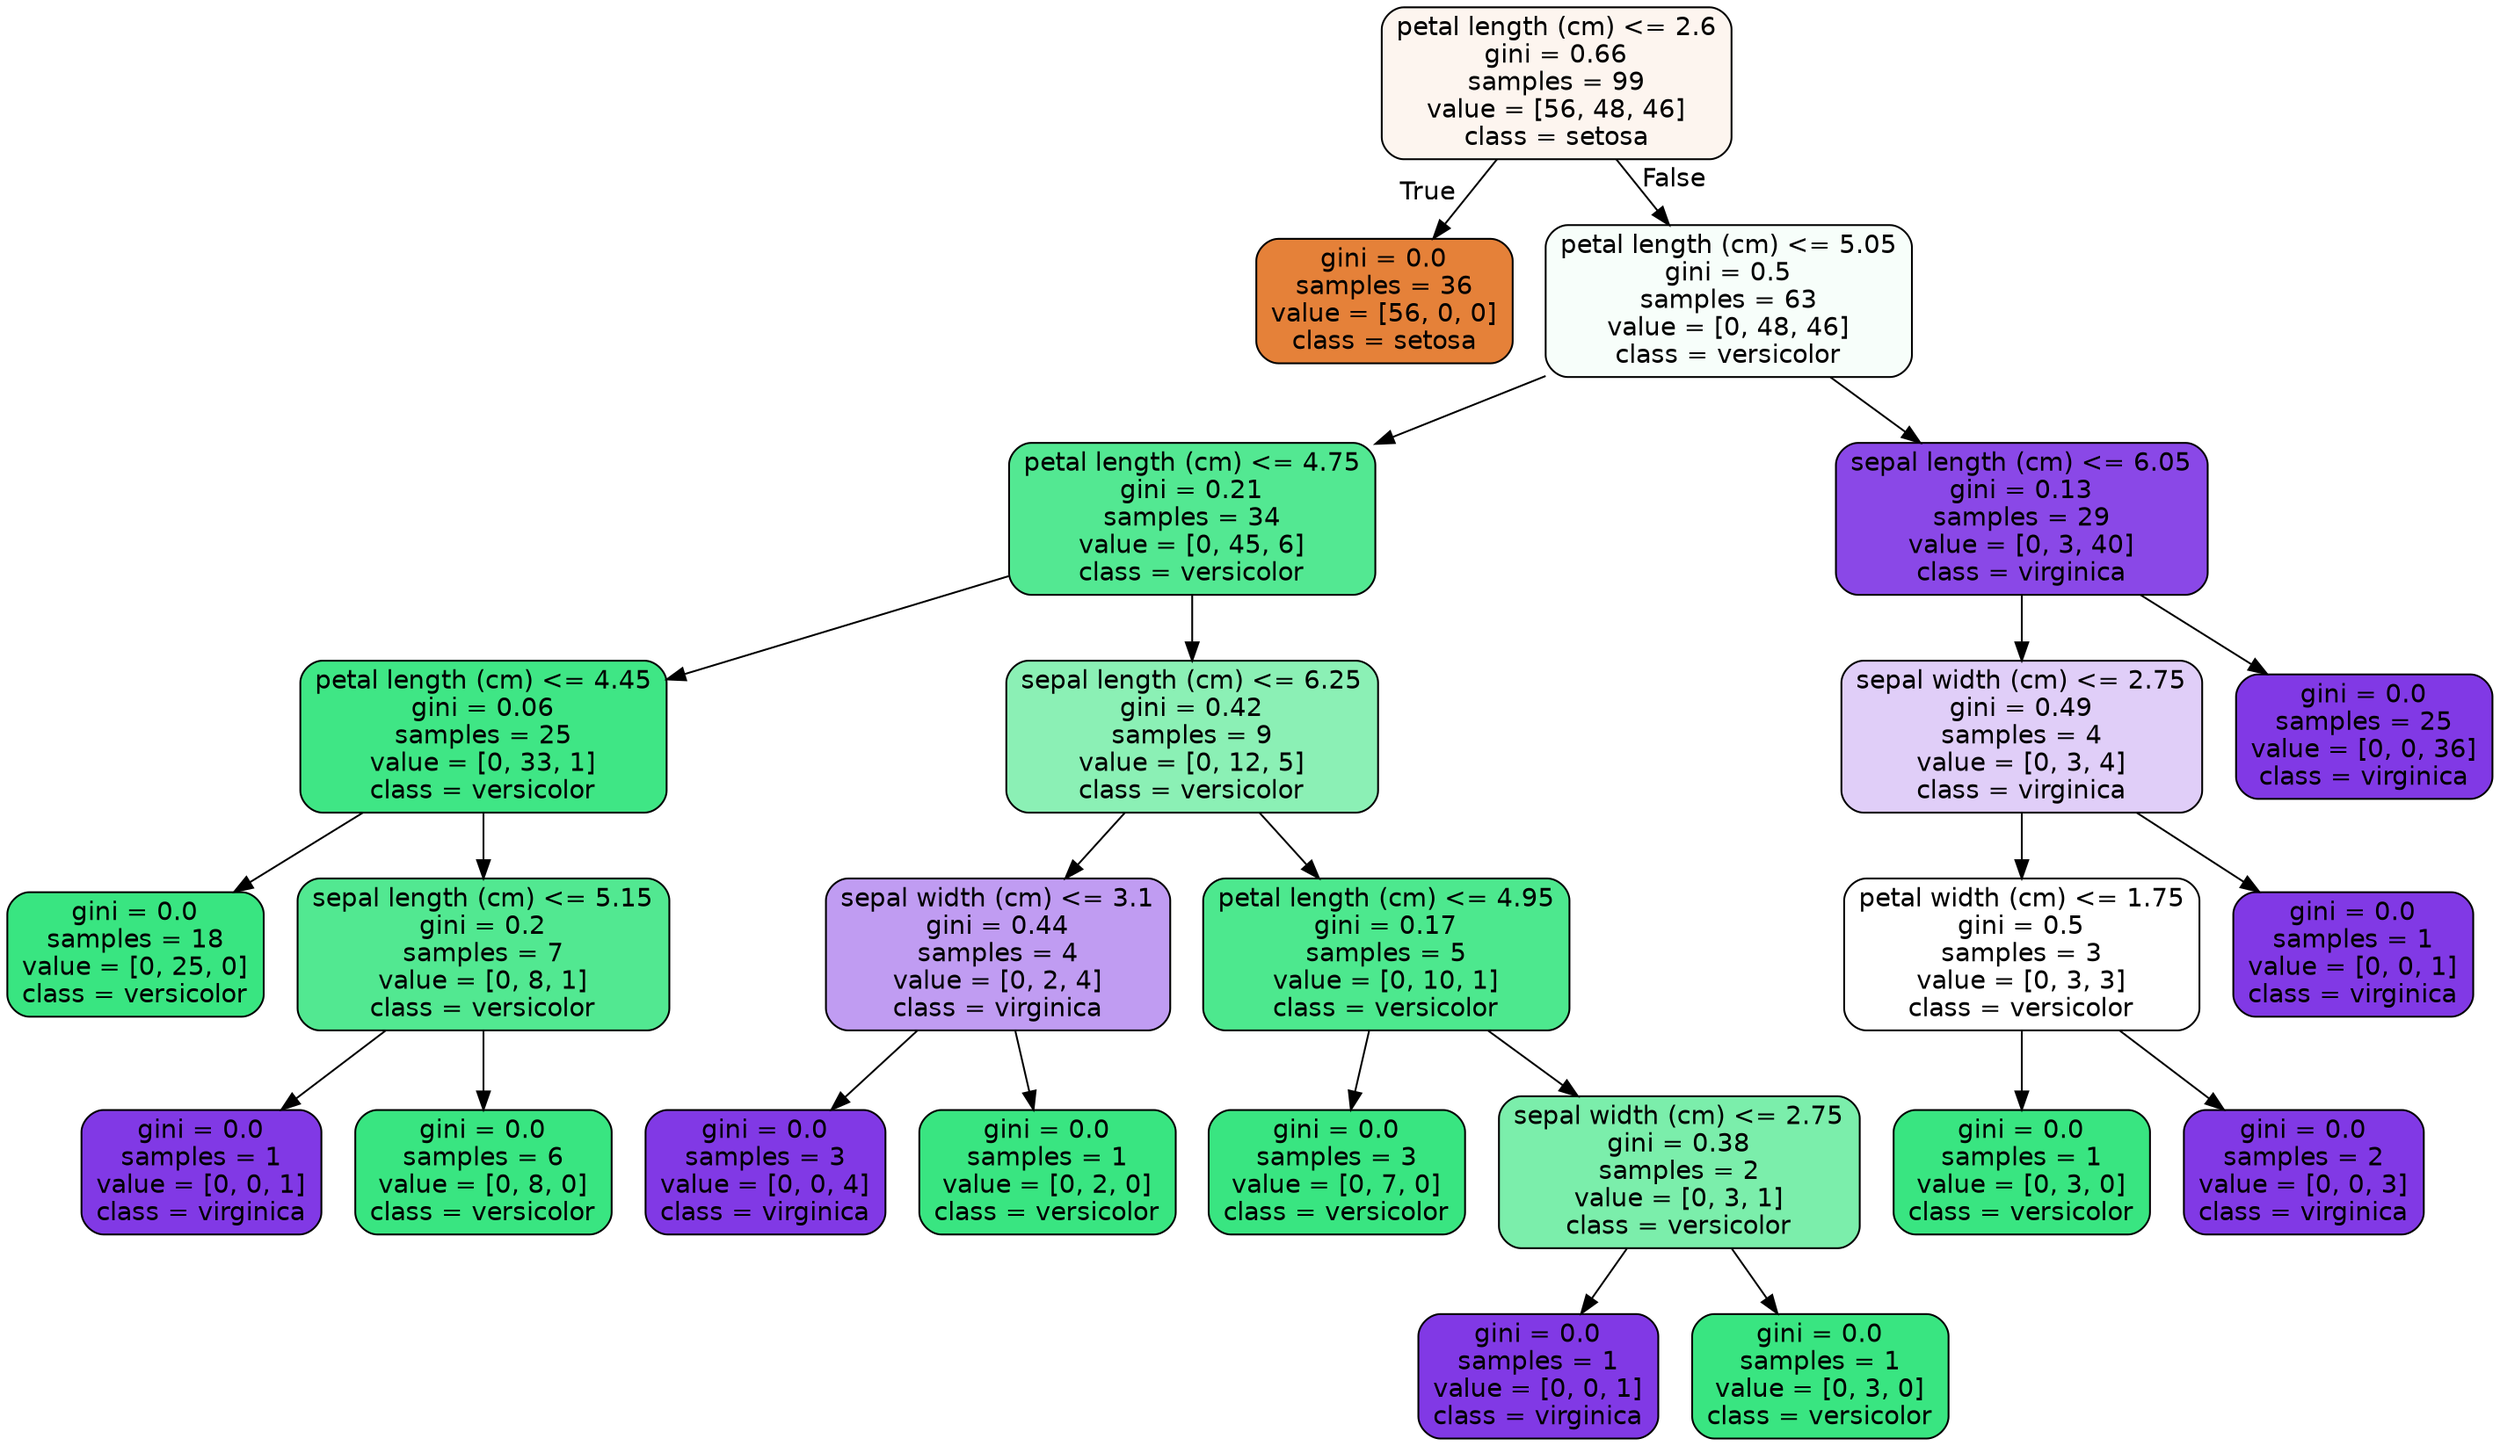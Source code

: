 digraph Tree {
node [shape=box, style="filled, rounded", color="black", fontname=helvetica] ;
edge [fontname=helvetica] ;
0 [label="petal length (cm) <= 2.6\ngini = 0.66\nsamples = 99\nvalue = [56, 48, 46]\nclass = setosa", fillcolor="#fdf5ef"] ;
1 [label="gini = 0.0\nsamples = 36\nvalue = [56, 0, 0]\nclass = setosa", fillcolor="#e58139"] ;
0 -> 1 [labeldistance=2.5, labelangle=45, headlabel="True"] ;
2 [label="petal length (cm) <= 5.05\ngini = 0.5\nsamples = 63\nvalue = [0, 48, 46]\nclass = versicolor", fillcolor="#f7fefa"] ;
0 -> 2 [labeldistance=2.5, labelangle=-45, headlabel="False"] ;
3 [label="petal length (cm) <= 4.75\ngini = 0.21\nsamples = 34\nvalue = [0, 45, 6]\nclass = versicolor", fillcolor="#53e892"] ;
2 -> 3 ;
4 [label="petal length (cm) <= 4.45\ngini = 0.06\nsamples = 25\nvalue = [0, 33, 1]\nclass = versicolor", fillcolor="#3fe685"] ;
3 -> 4 ;
5 [label="gini = 0.0\nsamples = 18\nvalue = [0, 25, 0]\nclass = versicolor", fillcolor="#39e581"] ;
4 -> 5 ;
6 [label="sepal length (cm) <= 5.15\ngini = 0.2\nsamples = 7\nvalue = [0, 8, 1]\nclass = versicolor", fillcolor="#52e891"] ;
4 -> 6 ;
7 [label="gini = 0.0\nsamples = 1\nvalue = [0, 0, 1]\nclass = virginica", fillcolor="#8139e5"] ;
6 -> 7 ;
8 [label="gini = 0.0\nsamples = 6\nvalue = [0, 8, 0]\nclass = versicolor", fillcolor="#39e581"] ;
6 -> 8 ;
9 [label="sepal length (cm) <= 6.25\ngini = 0.42\nsamples = 9\nvalue = [0, 12, 5]\nclass = versicolor", fillcolor="#8bf0b5"] ;
3 -> 9 ;
10 [label="sepal width (cm) <= 3.1\ngini = 0.44\nsamples = 4\nvalue = [0, 2, 4]\nclass = virginica", fillcolor="#c09cf2"] ;
9 -> 10 ;
11 [label="gini = 0.0\nsamples = 3\nvalue = [0, 0, 4]\nclass = virginica", fillcolor="#8139e5"] ;
10 -> 11 ;
12 [label="gini = 0.0\nsamples = 1\nvalue = [0, 2, 0]\nclass = versicolor", fillcolor="#39e581"] ;
10 -> 12 ;
13 [label="petal length (cm) <= 4.95\ngini = 0.17\nsamples = 5\nvalue = [0, 10, 1]\nclass = versicolor", fillcolor="#4de88e"] ;
9 -> 13 ;
14 [label="gini = 0.0\nsamples = 3\nvalue = [0, 7, 0]\nclass = versicolor", fillcolor="#39e581"] ;
13 -> 14 ;
15 [label="sepal width (cm) <= 2.75\ngini = 0.38\nsamples = 2\nvalue = [0, 3, 1]\nclass = versicolor", fillcolor="#7beeab"] ;
13 -> 15 ;
16 [label="gini = 0.0\nsamples = 1\nvalue = [0, 0, 1]\nclass = virginica", fillcolor="#8139e5"] ;
15 -> 16 ;
17 [label="gini = 0.0\nsamples = 1\nvalue = [0, 3, 0]\nclass = versicolor", fillcolor="#39e581"] ;
15 -> 17 ;
18 [label="sepal length (cm) <= 6.05\ngini = 0.13\nsamples = 29\nvalue = [0, 3, 40]\nclass = virginica", fillcolor="#8a48e7"] ;
2 -> 18 ;
19 [label="sepal width (cm) <= 2.75\ngini = 0.49\nsamples = 4\nvalue = [0, 3, 4]\nclass = virginica", fillcolor="#e0cef8"] ;
18 -> 19 ;
20 [label="petal width (cm) <= 1.75\ngini = 0.5\nsamples = 3\nvalue = [0, 3, 3]\nclass = versicolor", fillcolor="#ffffff"] ;
19 -> 20 ;
21 [label="gini = 0.0\nsamples = 1\nvalue = [0, 3, 0]\nclass = versicolor", fillcolor="#39e581"] ;
20 -> 21 ;
22 [label="gini = 0.0\nsamples = 2\nvalue = [0, 0, 3]\nclass = virginica", fillcolor="#8139e5"] ;
20 -> 22 ;
23 [label="gini = 0.0\nsamples = 1\nvalue = [0, 0, 1]\nclass = virginica", fillcolor="#8139e5"] ;
19 -> 23 ;
24 [label="gini = 0.0\nsamples = 25\nvalue = [0, 0, 36]\nclass = virginica", fillcolor="#8139e5"] ;
18 -> 24 ;
}